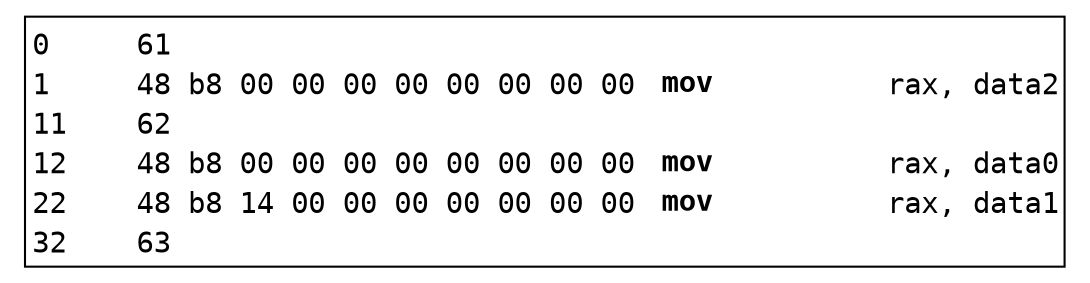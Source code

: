 digraph cfg {
	graph [splines=ortho]
	node [shape=plaintext fontname="monospace"]
	edge [penwidth=2.0]

	"0"[label=<<table border="1" cellborder="0" cellspacing="0"><tr PORT="top"><td></td></tr><tr><td align="left">0</td><td COLSPAN="100%" align="left">61  </td></tr><tr><td align="left" width="50px">1</td><td align="left" width="100px">48 b8 00 00 00 00 00 00 00 00 </td><td align="left" width="100px"><font COLOR="black"><b>mov</b></font></td><td align="left"><font COLOR="black"> rax, data2</font></td></tr><tr><td align="left">11</td><td COLSPAN="100%" align="left">62  </td></tr><tr><td align="left" width="50px">12</td><td align="left" width="100px">48 b8 00 00 00 00 00 00 00 00 </td><td align="left" width="100px"><font COLOR="black"><b>mov</b></font></td><td align="left"><font COLOR="black"> rax, data0</font></td></tr><tr><td align="left" width="50px">22</td><td align="left" width="100px">48 b8 14 00 00 00 00 00 00 00 </td><td align="left" width="100px"><font COLOR="black"><b>mov</b></font></td><td align="left"><font COLOR="black"> rax, data1</font></td></tr><tr><td align="left">32</td><td COLSPAN="100%" align="left">63  </td></tr></table>>]

}
